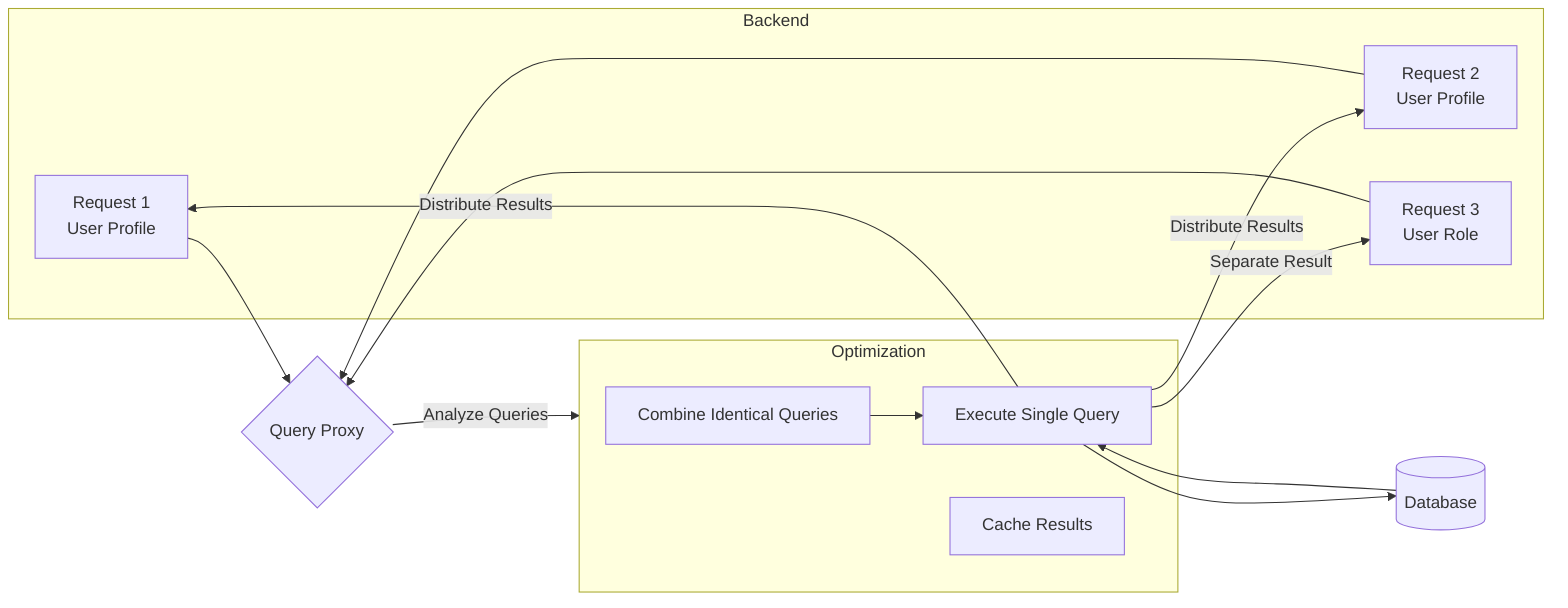 flowchart LR
    subgraph Backend
        B1[Request 1\nUser Profile]
        B2[Request 2\nUser Profile]
        B3[Request 3\nUser Role]
    end

    QP{Query Proxy} 
    
    subgraph Optimization
        direction TB
        combine[Combine Identical Queries]
        execute[Execute Single Query]
        cache[Cache Results]
    end

    DB[(Database)]

    B1 & B2 --> QP
    B3 --> QP
    QP --> |Analyze Queries| Optimization
    combine --> execute
    execute --> DB
    DB --> execute
    execute --> |Distribute Results| B1
    execute --> |Distribute Results| B2
    execute --> |Separate Result| B3